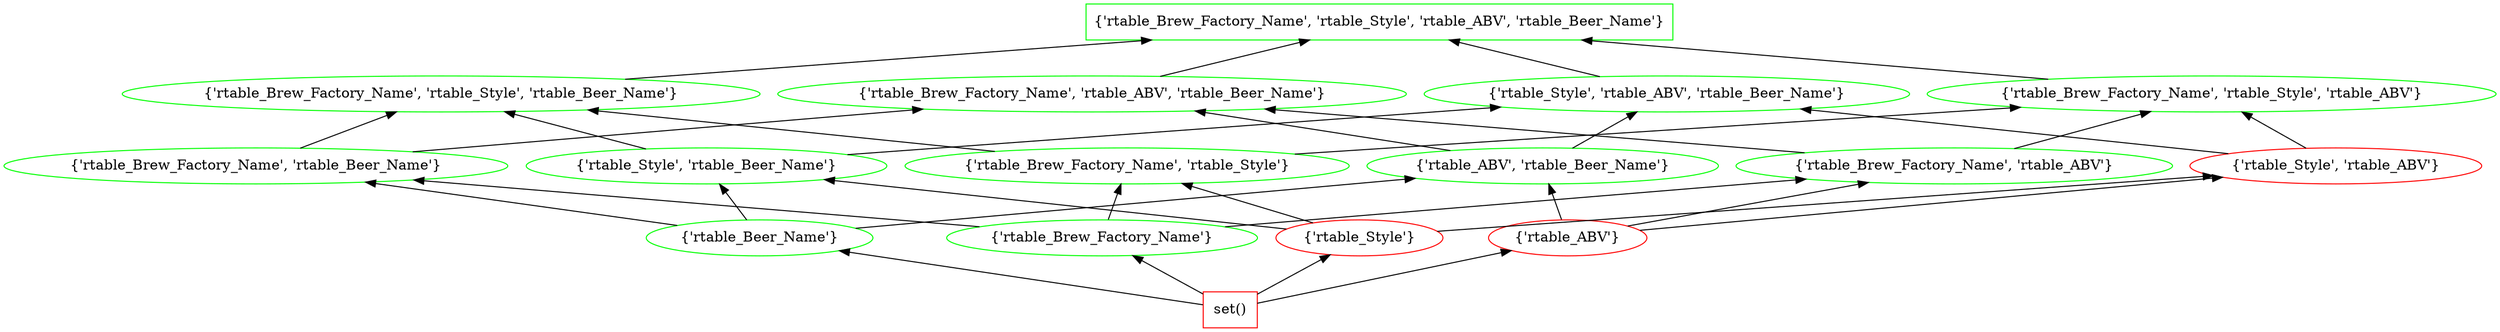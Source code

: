 digraph G {
splines="line"
rankdir=BT
"{'rtable_Brew_Factory_Name', 'rtable_Style', 'rtable_ABV', 'rtable_Beer_Name'}" [shape=box];
"set()" [shape=box];
"set()" [color=red];
"set()" -> "{'rtable_Beer_Name'}";
"set()" -> "{'rtable_Brew_Factory_Name'}";
"set()" -> "{'rtable_Style'}";
"set()" -> "{'rtable_ABV'}";
"{'rtable_Beer_Name'}" [color=green];
"{'rtable_Beer_Name'}" -> "{'rtable_Brew_Factory_Name', 'rtable_Beer_Name'}";
"{'rtable_Beer_Name'}" -> "{'rtable_Style', 'rtable_Beer_Name'}";
"{'rtable_Beer_Name'}" -> "{'rtable_ABV', 'rtable_Beer_Name'}";
"{'rtable_Brew_Factory_Name'}" [color=green];
"{'rtable_Brew_Factory_Name'}" -> "{'rtable_Brew_Factory_Name', 'rtable_Beer_Name'}";
"{'rtable_Brew_Factory_Name'}" -> "{'rtable_Brew_Factory_Name', 'rtable_Style'}";
"{'rtable_Brew_Factory_Name'}" -> "{'rtable_Brew_Factory_Name', 'rtable_ABV'}";
"{'rtable_Style'}" [color=red];
"{'rtable_Style'}" -> "{'rtable_Style', 'rtable_Beer_Name'}";
"{'rtable_Style'}" -> "{'rtable_Brew_Factory_Name', 'rtable_Style'}";
"{'rtable_Style'}" -> "{'rtable_Style', 'rtable_ABV'}";
"{'rtable_ABV'}" [color=red];
"{'rtable_ABV'}" -> "{'rtable_ABV', 'rtable_Beer_Name'}";
"{'rtable_ABV'}" -> "{'rtable_Brew_Factory_Name', 'rtable_ABV'}";
"{'rtable_ABV'}" -> "{'rtable_Style', 'rtable_ABV'}";
"{'rtable_Brew_Factory_Name', 'rtable_Beer_Name'}" [color=green];
"{'rtable_Brew_Factory_Name', 'rtable_Beer_Name'}" -> "{'rtable_Brew_Factory_Name', 'rtable_Style', 'rtable_Beer_Name'}";
"{'rtable_Brew_Factory_Name', 'rtable_Beer_Name'}" -> "{'rtable_Brew_Factory_Name', 'rtable_ABV', 'rtable_Beer_Name'}";
"{'rtable_Style', 'rtable_Beer_Name'}" [color=green];
"{'rtable_Style', 'rtable_Beer_Name'}" -> "{'rtable_Brew_Factory_Name', 'rtable_Style', 'rtable_Beer_Name'}";
"{'rtable_Style', 'rtable_Beer_Name'}" -> "{'rtable_Style', 'rtable_ABV', 'rtable_Beer_Name'}";
"{'rtable_ABV', 'rtable_Beer_Name'}" [color=green];
"{'rtable_ABV', 'rtable_Beer_Name'}" -> "{'rtable_Brew_Factory_Name', 'rtable_ABV', 'rtable_Beer_Name'}";
"{'rtable_ABV', 'rtable_Beer_Name'}" -> "{'rtable_Style', 'rtable_ABV', 'rtable_Beer_Name'}";
"{'rtable_Brew_Factory_Name', 'rtable_Style'}" [color=green];
"{'rtable_Brew_Factory_Name', 'rtable_Style'}" -> "{'rtable_Brew_Factory_Name', 'rtable_Style', 'rtable_Beer_Name'}";
"{'rtable_Brew_Factory_Name', 'rtable_Style'}" -> "{'rtable_Brew_Factory_Name', 'rtable_Style', 'rtable_ABV'}";
"{'rtable_Brew_Factory_Name', 'rtable_ABV'}" [color=green];
"{'rtable_Brew_Factory_Name', 'rtable_ABV'}" -> "{'rtable_Brew_Factory_Name', 'rtable_ABV', 'rtable_Beer_Name'}";
"{'rtable_Brew_Factory_Name', 'rtable_ABV'}" -> "{'rtable_Brew_Factory_Name', 'rtable_Style', 'rtable_ABV'}";
"{'rtable_Style', 'rtable_ABV'}" [color=red];
"{'rtable_Style', 'rtable_ABV'}" -> "{'rtable_Style', 'rtable_ABV', 'rtable_Beer_Name'}";
"{'rtable_Style', 'rtable_ABV'}" -> "{'rtable_Brew_Factory_Name', 'rtable_Style', 'rtable_ABV'}";
"{'rtable_Brew_Factory_Name', 'rtable_Style', 'rtable_Beer_Name'}" [color=green];
"{'rtable_Brew_Factory_Name', 'rtable_Style', 'rtable_Beer_Name'}" -> "{'rtable_Brew_Factory_Name', 'rtable_Style', 'rtable_ABV', 'rtable_Beer_Name'}";
"{'rtable_Brew_Factory_Name', 'rtable_ABV', 'rtable_Beer_Name'}" [color=green];
"{'rtable_Brew_Factory_Name', 'rtable_ABV', 'rtable_Beer_Name'}" -> "{'rtable_Brew_Factory_Name', 'rtable_Style', 'rtable_ABV', 'rtable_Beer_Name'}";
"{'rtable_Style', 'rtable_ABV', 'rtable_Beer_Name'}" [color=green];
"{'rtable_Style', 'rtable_ABV', 'rtable_Beer_Name'}" -> "{'rtable_Brew_Factory_Name', 'rtable_Style', 'rtable_ABV', 'rtable_Beer_Name'}";
"{'rtable_Brew_Factory_Name', 'rtable_Style', 'rtable_ABV'}" [color=green];
"{'rtable_Brew_Factory_Name', 'rtable_Style', 'rtable_ABV'}" -> "{'rtable_Brew_Factory_Name', 'rtable_Style', 'rtable_ABV', 'rtable_Beer_Name'}";
"{'rtable_Brew_Factory_Name', 'rtable_Style', 'rtable_ABV', 'rtable_Beer_Name'}" [color=green];
}